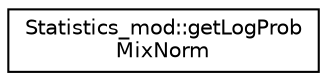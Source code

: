 digraph "Graphical Class Hierarchy"
{
 // LATEX_PDF_SIZE
  edge [fontname="Helvetica",fontsize="10",labelfontname="Helvetica",labelfontsize="10"];
  node [fontname="Helvetica",fontsize="10",shape=record];
  rankdir="LR";
  Node0 [label="Statistics_mod::getLogProb\lMixNorm",height=0.2,width=0.4,color="black", fillcolor="white", style="filled",URL="$interfaceStatistics__mod_1_1getLogProbMixNorm.html",tooltip=" "];
}
